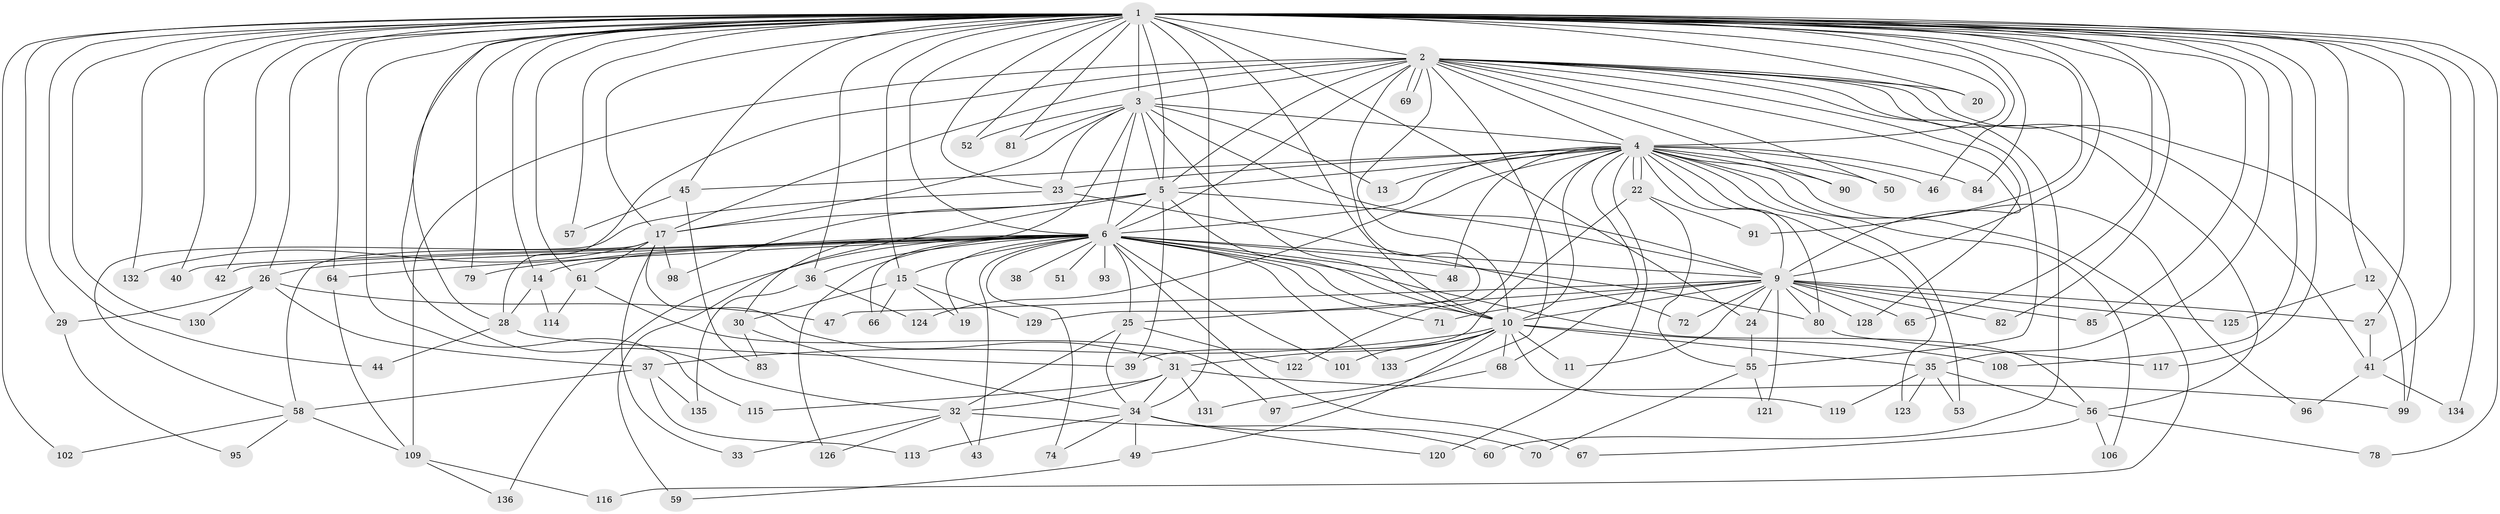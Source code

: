 // Generated by graph-tools (version 1.1) at 2025/51/02/27/25 19:51:45]
// undirected, 108 vertices, 239 edges
graph export_dot {
graph [start="1"]
  node [color=gray90,style=filled];
  1 [super="+8"];
  2 [super="+54"];
  3 [super="+94"];
  4 [super="+18"];
  5 [super="+21"];
  6 [super="+7"];
  9 [super="+86"];
  10;
  11;
  12;
  13;
  14 [super="+16"];
  15 [super="+77"];
  17 [super="+105"];
  19;
  20;
  22;
  23 [super="+62"];
  24;
  25;
  26;
  27;
  28 [super="+73"];
  29;
  30 [super="+76"];
  31 [super="+63"];
  32 [super="+92"];
  33;
  34 [super="+112"];
  35;
  36;
  37 [super="+111"];
  38;
  39 [super="+88"];
  40;
  41 [super="+87"];
  42;
  43;
  44;
  45;
  46;
  47;
  48;
  49;
  50;
  51;
  52;
  53;
  55 [super="+75"];
  56 [super="+104"];
  57;
  58 [super="+107"];
  59;
  60;
  61 [super="+103"];
  64;
  65;
  66;
  67;
  68;
  69;
  70;
  71 [super="+89"];
  72;
  74;
  78;
  79;
  80 [super="+127"];
  81;
  82 [super="+118"];
  83;
  84;
  85;
  90;
  91;
  93;
  95;
  96;
  97;
  98;
  99 [super="+100"];
  101;
  102;
  106;
  108;
  109 [super="+110"];
  113;
  114;
  115;
  116;
  117;
  119;
  120;
  121;
  122;
  123;
  124;
  125;
  126;
  128;
  129;
  130;
  131;
  132;
  133;
  134;
  135;
  136;
  1 -- 2 [weight=3];
  1 -- 3 [weight=2];
  1 -- 4 [weight=3];
  1 -- 5 [weight=2];
  1 -- 6 [weight=4];
  1 -- 9 [weight=2];
  1 -- 10 [weight=2];
  1 -- 28;
  1 -- 29;
  1 -- 32 [weight=2];
  1 -- 34;
  1 -- 36;
  1 -- 40;
  1 -- 46;
  1 -- 57;
  1 -- 65;
  1 -- 79;
  1 -- 82 [weight=2];
  1 -- 91;
  1 -- 102;
  1 -- 115;
  1 -- 132;
  1 -- 130;
  1 -- 134;
  1 -- 12;
  1 -- 14 [weight=2];
  1 -- 15 [weight=2];
  1 -- 17;
  1 -- 20;
  1 -- 23;
  1 -- 24;
  1 -- 26;
  1 -- 27;
  1 -- 35;
  1 -- 41;
  1 -- 42;
  1 -- 44;
  1 -- 45;
  1 -- 52;
  1 -- 61;
  1 -- 64;
  1 -- 78;
  1 -- 81;
  1 -- 84;
  1 -- 85;
  1 -- 108;
  1 -- 117;
  2 -- 3;
  2 -- 4;
  2 -- 5;
  2 -- 6 [weight=2];
  2 -- 9;
  2 -- 10;
  2 -- 20;
  2 -- 28;
  2 -- 41;
  2 -- 50;
  2 -- 60;
  2 -- 69;
  2 -- 69;
  2 -- 90;
  2 -- 109;
  2 -- 128;
  2 -- 129;
  2 -- 131;
  2 -- 99;
  2 -- 17;
  2 -- 55;
  2 -- 56;
  3 -- 4 [weight=2];
  3 -- 5;
  3 -- 6 [weight=2];
  3 -- 9 [weight=2];
  3 -- 10;
  3 -- 13;
  3 -- 17;
  3 -- 23;
  3 -- 30;
  3 -- 52;
  3 -- 81;
  4 -- 5;
  4 -- 6 [weight=2];
  4 -- 9;
  4 -- 10;
  4 -- 13;
  4 -- 22;
  4 -- 22;
  4 -- 45;
  4 -- 48;
  4 -- 50;
  4 -- 53;
  4 -- 84;
  4 -- 90;
  4 -- 96;
  4 -- 106;
  4 -- 116;
  4 -- 120;
  4 -- 122;
  4 -- 123;
  4 -- 124;
  4 -- 46;
  4 -- 68;
  4 -- 23;
  4 -- 80;
  5 -- 6 [weight=2];
  5 -- 9;
  5 -- 10;
  5 -- 39;
  5 -- 98;
  5 -- 17;
  5 -- 59;
  6 -- 9 [weight=2];
  6 -- 10 [weight=2];
  6 -- 25;
  6 -- 74;
  6 -- 93 [weight=2];
  6 -- 101;
  6 -- 126;
  6 -- 136;
  6 -- 64;
  6 -- 133;
  6 -- 66;
  6 -- 67;
  6 -- 71 [weight=2];
  6 -- 14;
  6 -- 15;
  6 -- 79;
  6 -- 80;
  6 -- 19;
  6 -- 26;
  6 -- 36;
  6 -- 38;
  6 -- 40;
  6 -- 42;
  6 -- 43;
  6 -- 48;
  6 -- 51;
  6 -- 56;
  9 -- 10;
  9 -- 11;
  9 -- 24;
  9 -- 25;
  9 -- 27;
  9 -- 47;
  9 -- 65;
  9 -- 71;
  9 -- 72;
  9 -- 80;
  9 -- 82;
  9 -- 85;
  9 -- 121;
  9 -- 125;
  9 -- 128;
  10 -- 11;
  10 -- 31;
  10 -- 35;
  10 -- 37;
  10 -- 49;
  10 -- 68;
  10 -- 101;
  10 -- 108;
  10 -- 119;
  10 -- 133;
  12 -- 99;
  12 -- 125;
  14 -- 114;
  14 -- 28;
  15 -- 19;
  15 -- 30;
  15 -- 66;
  15 -- 129;
  17 -- 31;
  17 -- 33;
  17 -- 58 [weight=2];
  17 -- 98;
  17 -- 132;
  17 -- 61;
  22 -- 55;
  22 -- 91;
  22 -- 39;
  23 -- 58;
  23 -- 72;
  24 -- 55;
  25 -- 32;
  25 -- 34;
  25 -- 122;
  26 -- 29;
  26 -- 37;
  26 -- 47;
  26 -- 130;
  27 -- 41;
  28 -- 39;
  28 -- 44;
  29 -- 95;
  30 -- 83;
  30 -- 34;
  31 -- 99;
  31 -- 131;
  31 -- 34;
  31 -- 32;
  31 -- 115;
  32 -- 33;
  32 -- 43;
  32 -- 60;
  32 -- 126;
  34 -- 49;
  34 -- 70;
  34 -- 74;
  34 -- 113;
  34 -- 120;
  35 -- 53;
  35 -- 56;
  35 -- 119;
  35 -- 123;
  36 -- 124;
  36 -- 135;
  37 -- 113;
  37 -- 135;
  37 -- 58;
  41 -- 96;
  41 -- 134;
  45 -- 57;
  45 -- 83;
  49 -- 59;
  55 -- 70;
  55 -- 121;
  56 -- 67;
  56 -- 78;
  56 -- 106;
  58 -- 95;
  58 -- 102;
  58 -- 109;
  61 -- 97;
  61 -- 114;
  64 -- 109;
  68 -- 97;
  80 -- 117;
  109 -- 116;
  109 -- 136;
}
